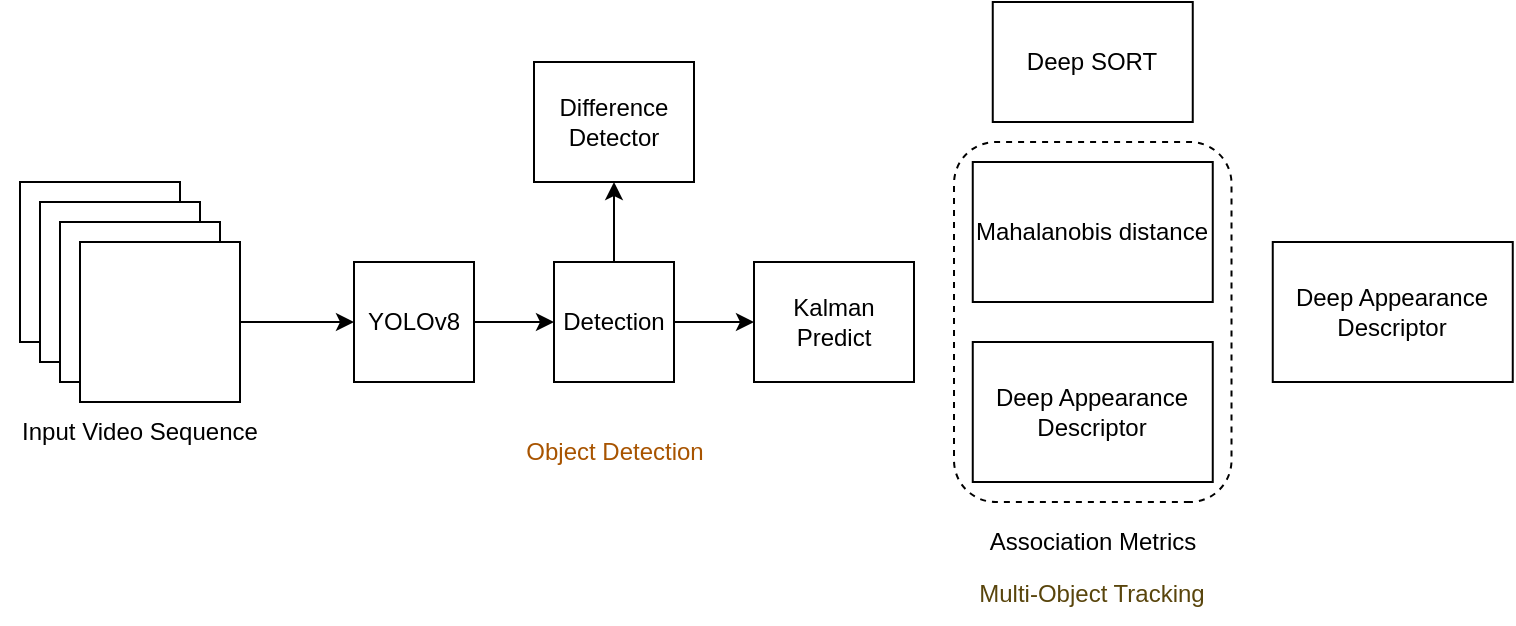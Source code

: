 <mxfile version="24.2.1" type="github">
  <diagram name="Page-1" id="kyBz7kRZppiHcCMwdevi">
    <mxGraphModel dx="732" dy="593" grid="1" gridSize="10" guides="1" tooltips="1" connect="1" arrows="1" fold="1" page="1" pageScale="1" pageWidth="850" pageHeight="1100" math="0" shadow="0">
      <root>
        <mxCell id="0" />
        <mxCell id="1" parent="0" />
        <mxCell id="K0-qpXlTE7w_SZg45RBs-25" value="" style="rounded=1;whiteSpace=wrap;html=1;rotation=90;direction=south;dashed=1;" vertex="1" parent="1">
          <mxGeometry x="546.38" y="160.63" width="180" height="138.75" as="geometry" />
        </mxCell>
        <mxCell id="K0-qpXlTE7w_SZg45RBs-1" value="" style="whiteSpace=wrap;html=1;aspect=fixed;" vertex="1" parent="1">
          <mxGeometry x="100" y="160" width="80" height="80" as="geometry" />
        </mxCell>
        <mxCell id="K0-qpXlTE7w_SZg45RBs-2" value="" style="whiteSpace=wrap;html=1;aspect=fixed;" vertex="1" parent="1">
          <mxGeometry x="110" y="170" width="80" height="80" as="geometry" />
        </mxCell>
        <mxCell id="K0-qpXlTE7w_SZg45RBs-3" value="" style="whiteSpace=wrap;html=1;aspect=fixed;" vertex="1" parent="1">
          <mxGeometry x="120" y="180" width="80" height="80" as="geometry" />
        </mxCell>
        <mxCell id="K0-qpXlTE7w_SZg45RBs-7" value="" style="edgeStyle=orthogonalEdgeStyle;rounded=0;orthogonalLoop=1;jettySize=auto;html=1;" edge="1" parent="1" source="K0-qpXlTE7w_SZg45RBs-4" target="K0-qpXlTE7w_SZg45RBs-6">
          <mxGeometry relative="1" as="geometry" />
        </mxCell>
        <mxCell id="K0-qpXlTE7w_SZg45RBs-4" value="" style="whiteSpace=wrap;html=1;aspect=fixed;" vertex="1" parent="1">
          <mxGeometry x="130" y="190" width="80" height="80" as="geometry" />
        </mxCell>
        <mxCell id="K0-qpXlTE7w_SZg45RBs-5" value="Input Video Sequence" style="text;html=1;align=center;verticalAlign=middle;whiteSpace=wrap;rounded=0;" vertex="1" parent="1">
          <mxGeometry x="90" y="270" width="140" height="30" as="geometry" />
        </mxCell>
        <mxCell id="K0-qpXlTE7w_SZg45RBs-9" value="" style="edgeStyle=orthogonalEdgeStyle;rounded=0;orthogonalLoop=1;jettySize=auto;html=1;" edge="1" parent="1" source="K0-qpXlTE7w_SZg45RBs-6" target="K0-qpXlTE7w_SZg45RBs-8">
          <mxGeometry relative="1" as="geometry" />
        </mxCell>
        <mxCell id="K0-qpXlTE7w_SZg45RBs-6" value="YOLOv8" style="whiteSpace=wrap;html=1;aspect=fixed;" vertex="1" parent="1">
          <mxGeometry x="267" y="200" width="60" height="60" as="geometry" />
        </mxCell>
        <mxCell id="K0-qpXlTE7w_SZg45RBs-16" value="" style="edgeStyle=orthogonalEdgeStyle;rounded=0;orthogonalLoop=1;jettySize=auto;html=1;" edge="1" parent="1" source="K0-qpXlTE7w_SZg45RBs-8" target="K0-qpXlTE7w_SZg45RBs-15">
          <mxGeometry relative="1" as="geometry" />
        </mxCell>
        <mxCell id="K0-qpXlTE7w_SZg45RBs-19" value="" style="edgeStyle=orthogonalEdgeStyle;rounded=0;orthogonalLoop=1;jettySize=auto;html=1;" edge="1" parent="1" source="K0-qpXlTE7w_SZg45RBs-8" target="K0-qpXlTE7w_SZg45RBs-17">
          <mxGeometry relative="1" as="geometry" />
        </mxCell>
        <mxCell id="K0-qpXlTE7w_SZg45RBs-8" value="Detection" style="whiteSpace=wrap;html=1;aspect=fixed;" vertex="1" parent="1">
          <mxGeometry x="367" y="200" width="60" height="60" as="geometry" />
        </mxCell>
        <mxCell id="K0-qpXlTE7w_SZg45RBs-15" value="Kalman Predict" style="rounded=0;whiteSpace=wrap;html=1;" vertex="1" parent="1">
          <mxGeometry x="467" y="200" width="80" height="60" as="geometry" />
        </mxCell>
        <mxCell id="K0-qpXlTE7w_SZg45RBs-17" value="Difference Detector" style="rounded=0;whiteSpace=wrap;html=1;" vertex="1" parent="1">
          <mxGeometry x="357" y="100" width="80" height="60" as="geometry" />
        </mxCell>
        <mxCell id="K0-qpXlTE7w_SZg45RBs-20" value="Mahalanobis distance" style="rounded=0;whiteSpace=wrap;html=1;strokeColor=default;" vertex="1" parent="1">
          <mxGeometry x="576.38" y="150" width="120" height="70" as="geometry" />
        </mxCell>
        <mxCell id="K0-qpXlTE7w_SZg45RBs-21" value="Deep Appearance Descriptor" style="rounded=0;whiteSpace=wrap;html=1;" vertex="1" parent="1">
          <mxGeometry x="576.38" y="240" width="120" height="70" as="geometry" />
        </mxCell>
        <mxCell id="K0-qpXlTE7w_SZg45RBs-22" value="Deep SORT" style="rounded=0;whiteSpace=wrap;html=1;" vertex="1" parent="1">
          <mxGeometry x="586.38" y="70" width="100" height="60" as="geometry" />
        </mxCell>
        <mxCell id="K0-qpXlTE7w_SZg45RBs-26" value="Deep Appearance Descriptor" style="rounded=0;whiteSpace=wrap;html=1;" vertex="1" parent="1">
          <mxGeometry x="726.38" y="190" width="120" height="70" as="geometry" />
        </mxCell>
        <mxCell id="K0-qpXlTE7w_SZg45RBs-27" value="Object Detection" style="text;html=1;align=center;verticalAlign=middle;whiteSpace=wrap;rounded=0;fontColor=#A85400;" vertex="1" parent="1">
          <mxGeometry x="349.75" y="280" width="94.5" height="30" as="geometry" />
        </mxCell>
        <mxCell id="K0-qpXlTE7w_SZg45RBs-28" value="Association Metrics" style="text;html=1;align=center;verticalAlign=middle;whiteSpace=wrap;rounded=0;" vertex="1" parent="1">
          <mxGeometry x="580.95" y="325" width="110.87" height="30" as="geometry" />
        </mxCell>
        <mxCell id="K0-qpXlTE7w_SZg45RBs-30" value="Multi-Object Tracking" style="text;html=1;align=center;verticalAlign=middle;whiteSpace=wrap;rounded=0;fontColor=#59450C;" vertex="1" parent="1">
          <mxGeometry x="575.47" y="351" width="121.82" height="30" as="geometry" />
        </mxCell>
      </root>
    </mxGraphModel>
  </diagram>
</mxfile>
